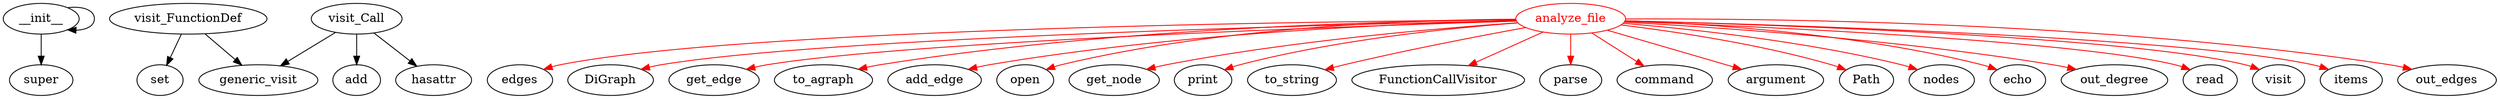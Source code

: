 digraph "" {
	__init__ -> __init__;
	__init__ -> super;
	visit_FunctionDef -> set;
	visit_FunctionDef -> generic_visit;
	visit_Call -> generic_visit;
	visit_Call -> add;
	visit_Call -> hasattr;
	analyze_file	[color=red,
		fontcolor=red];
	analyze_file -> edges	[color=red];
	analyze_file -> "DiGraph"	[color=red];
	analyze_file -> get_edge	[color=red];
	analyze_file -> to_agraph	[color=red];
	analyze_file -> add_edge	[color=red];
	analyze_file -> open	[color=red];
	analyze_file -> get_node	[color=red];
	analyze_file -> print	[color=red];
	analyze_file -> to_string	[color=red];
	analyze_file -> FunctionCallVisitor	[color=red];
	analyze_file -> parse	[color=red];
	analyze_file -> command	[color=red];
	analyze_file -> argument	[color=red];
	analyze_file -> Path	[color=red];
	analyze_file -> nodes	[color=red];
	analyze_file -> echo	[color=red];
	analyze_file -> out_degree	[color=red];
	analyze_file -> read	[color=red];
	analyze_file -> visit	[color=red];
	analyze_file -> items	[color=red];
	analyze_file -> out_edges	[color=red];
}

